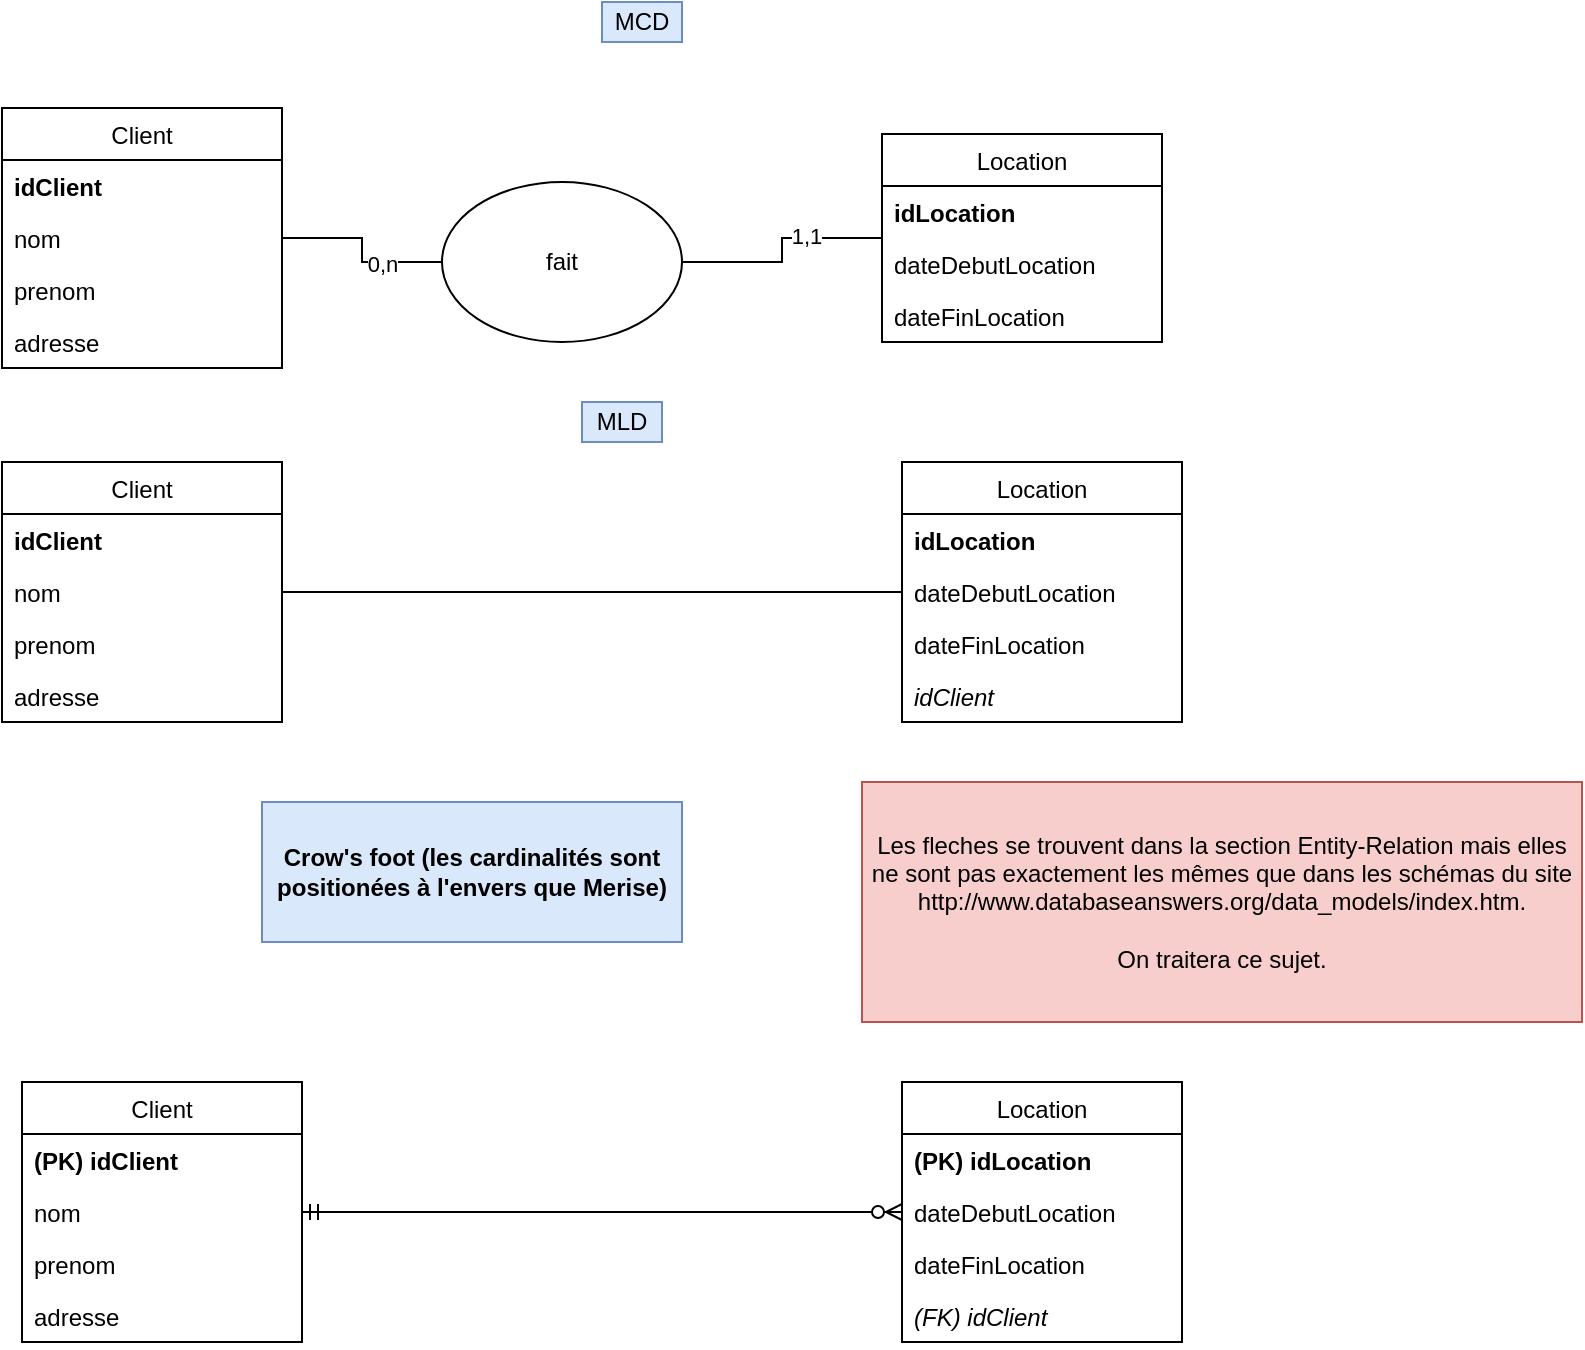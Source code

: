 <mxfile version="13.3.5" type="device"><diagram id="-mAs10adKT8vAmW8tE_W" name="Page-1"><mxGraphModel dx="1024" dy="592" grid="1" gridSize="10" guides="1" tooltips="1" connect="1" arrows="1" fold="1" page="1" pageScale="1" pageWidth="850" pageHeight="1100" math="0" shadow="0"><root><mxCell id="0"/><mxCell id="1" parent="0"/><mxCell id="5qfBXtPJM7KSl8DTh30W-1" style="edgeStyle=orthogonalEdgeStyle;rounded=0;orthogonalLoop=1;jettySize=auto;html=1;endArrow=none;endFill=0;" parent="1" source="5qfBXtPJM7KSl8DTh30W-3" target="5qfBXtPJM7KSl8DTh30W-6" edge="1"><mxGeometry relative="1" as="geometry"/></mxCell><mxCell id="5qfBXtPJM7KSl8DTh30W-2" value="1,1" style="edgeLabel;html=1;align=center;verticalAlign=middle;resizable=0;points=[];" parent="5qfBXtPJM7KSl8DTh30W-1" vertex="1" connectable="0"><mxGeometry x="0.325" y="1" relative="1" as="geometry"><mxPoint as="offset"/></mxGeometry></mxCell><mxCell id="5qfBXtPJM7KSl8DTh30W-3" value="fait" style="ellipse;whiteSpace=wrap;html=1;" parent="1" vertex="1"><mxGeometry x="240" y="130" width="120" height="80" as="geometry"/></mxCell><mxCell id="5qfBXtPJM7KSl8DTh30W-6" value="Location" style="swimlane;fontStyle=0;childLayout=stackLayout;horizontal=1;startSize=26;fillColor=none;horizontalStack=0;resizeParent=1;resizeParentMax=0;resizeLast=0;collapsible=1;marginBottom=0;" parent="1" vertex="1"><mxGeometry x="460" y="106" width="140" height="104" as="geometry"><mxRectangle x="130" y="120" width="60" height="26" as="alternateBounds"/></mxGeometry></mxCell><mxCell id="5qfBXtPJM7KSl8DTh30W-7" value="idLocation" style="text;strokeColor=none;fillColor=none;align=left;verticalAlign=top;spacingLeft=4;spacingRight=4;overflow=hidden;rotatable=0;points=[[0,0.5],[1,0.5]];portConstraint=eastwest;fontStyle=1" parent="5qfBXtPJM7KSl8DTh30W-6" vertex="1"><mxGeometry y="26" width="140" height="26" as="geometry"/></mxCell><mxCell id="5qfBXtPJM7KSl8DTh30W-8" value="dateDebutLocation&#10;" style="text;strokeColor=none;fillColor=none;align=left;verticalAlign=top;spacingLeft=4;spacingRight=4;overflow=hidden;rotatable=0;points=[[0,0.5],[1,0.5]];portConstraint=eastwest;" parent="5qfBXtPJM7KSl8DTh30W-6" vertex="1"><mxGeometry y="52" width="140" height="26" as="geometry"/></mxCell><mxCell id="5qfBXtPJM7KSl8DTh30W-9" value="dateFinLocation&#10;" style="text;strokeColor=none;fillColor=none;align=left;verticalAlign=top;spacingLeft=4;spacingRight=4;overflow=hidden;rotatable=0;points=[[0,0.5],[1,0.5]];portConstraint=eastwest;" parent="5qfBXtPJM7KSl8DTh30W-6" vertex="1"><mxGeometry y="78" width="140" height="26" as="geometry"/></mxCell><mxCell id="5qfBXtPJM7KSl8DTh30W-13" style="edgeStyle=orthogonalEdgeStyle;rounded=0;orthogonalLoop=1;jettySize=auto;html=1;entryX=0;entryY=0.5;entryDx=0;entryDy=0;endArrow=none;endFill=0;" parent="1" source="5qfBXtPJM7KSl8DTh30W-15" target="5qfBXtPJM7KSl8DTh30W-3" edge="1"><mxGeometry relative="1" as="geometry"/></mxCell><mxCell id="5qfBXtPJM7KSl8DTh30W-14" value="0,n" style="edgeLabel;html=1;align=center;verticalAlign=middle;resizable=0;points=[];" parent="5qfBXtPJM7KSl8DTh30W-13" vertex="1" connectable="0"><mxGeometry x="0.339" y="-1" relative="1" as="geometry"><mxPoint as="offset"/></mxGeometry></mxCell><mxCell id="5qfBXtPJM7KSl8DTh30W-15" value="Client" style="swimlane;fontStyle=0;childLayout=stackLayout;horizontal=1;startSize=26;fillColor=none;horizontalStack=0;resizeParent=1;resizeParentMax=0;resizeLast=0;collapsible=1;marginBottom=0;" parent="1" vertex="1"><mxGeometry x="20" y="93" width="140" height="130" as="geometry"><mxRectangle x="130" y="120" width="60" height="26" as="alternateBounds"/></mxGeometry></mxCell><mxCell id="5qfBXtPJM7KSl8DTh30W-16" value="idClient" style="text;strokeColor=none;fillColor=none;align=left;verticalAlign=top;spacingLeft=4;spacingRight=4;overflow=hidden;rotatable=0;points=[[0,0.5],[1,0.5]];portConstraint=eastwest;fontStyle=1" parent="5qfBXtPJM7KSl8DTh30W-15" vertex="1"><mxGeometry y="26" width="140" height="26" as="geometry"/></mxCell><mxCell id="5qfBXtPJM7KSl8DTh30W-17" value="nom" style="text;strokeColor=none;fillColor=none;align=left;verticalAlign=top;spacingLeft=4;spacingRight=4;overflow=hidden;rotatable=0;points=[[0,0.5],[1,0.5]];portConstraint=eastwest;" parent="5qfBXtPJM7KSl8DTh30W-15" vertex="1"><mxGeometry y="52" width="140" height="26" as="geometry"/></mxCell><mxCell id="5qfBXtPJM7KSl8DTh30W-18" value="prenom" style="text;strokeColor=none;fillColor=none;align=left;verticalAlign=top;spacingLeft=4;spacingRight=4;overflow=hidden;rotatable=0;points=[[0,0.5],[1,0.5]];portConstraint=eastwest;" parent="5qfBXtPJM7KSl8DTh30W-15" vertex="1"><mxGeometry y="78" width="140" height="26" as="geometry"/></mxCell><mxCell id="5qfBXtPJM7KSl8DTh30W-19" value="adresse" style="text;strokeColor=none;fillColor=none;align=left;verticalAlign=top;spacingLeft=4;spacingRight=4;overflow=hidden;rotatable=0;points=[[0,0.5],[1,0.5]];portConstraint=eastwest;" parent="5qfBXtPJM7KSl8DTh30W-15" vertex="1"><mxGeometry y="104" width="140" height="26" as="geometry"/></mxCell><mxCell id="-gUw8ieyg1ghuRlDcwOn-8" style="edgeStyle=orthogonalEdgeStyle;rounded=0;orthogonalLoop=1;jettySize=auto;html=1;endArrow=none;endFill=0;" edge="1" parent="1" source="-gUw8ieyg1ghuRlDcwOn-10" target="-gUw8ieyg1ghuRlDcwOn-4"><mxGeometry relative="1" as="geometry"><mxPoint x="240" y="347" as="targetPoint"/></mxGeometry></mxCell><mxCell id="-gUw8ieyg1ghuRlDcwOn-10" value="Client" style="swimlane;fontStyle=0;childLayout=stackLayout;horizontal=1;startSize=26;fillColor=none;horizontalStack=0;resizeParent=1;resizeParentMax=0;resizeLast=0;collapsible=1;marginBottom=0;" vertex="1" parent="1"><mxGeometry x="20" y="270" width="140" height="130" as="geometry"><mxRectangle x="130" y="120" width="60" height="26" as="alternateBounds"/></mxGeometry></mxCell><mxCell id="-gUw8ieyg1ghuRlDcwOn-11" value="idClient" style="text;strokeColor=none;fillColor=none;align=left;verticalAlign=top;spacingLeft=4;spacingRight=4;overflow=hidden;rotatable=0;points=[[0,0.5],[1,0.5]];portConstraint=eastwest;fontStyle=1" vertex="1" parent="-gUw8ieyg1ghuRlDcwOn-10"><mxGeometry y="26" width="140" height="26" as="geometry"/></mxCell><mxCell id="-gUw8ieyg1ghuRlDcwOn-12" value="nom" style="text;strokeColor=none;fillColor=none;align=left;verticalAlign=top;spacingLeft=4;spacingRight=4;overflow=hidden;rotatable=0;points=[[0,0.5],[1,0.5]];portConstraint=eastwest;" vertex="1" parent="-gUw8ieyg1ghuRlDcwOn-10"><mxGeometry y="52" width="140" height="26" as="geometry"/></mxCell><mxCell id="-gUw8ieyg1ghuRlDcwOn-13" value="prenom" style="text;strokeColor=none;fillColor=none;align=left;verticalAlign=top;spacingLeft=4;spacingRight=4;overflow=hidden;rotatable=0;points=[[0,0.5],[1,0.5]];portConstraint=eastwest;" vertex="1" parent="-gUw8ieyg1ghuRlDcwOn-10"><mxGeometry y="78" width="140" height="26" as="geometry"/></mxCell><mxCell id="-gUw8ieyg1ghuRlDcwOn-14" value="adresse" style="text;strokeColor=none;fillColor=none;align=left;verticalAlign=top;spacingLeft=4;spacingRight=4;overflow=hidden;rotatable=0;points=[[0,0.5],[1,0.5]];portConstraint=eastwest;" vertex="1" parent="-gUw8ieyg1ghuRlDcwOn-10"><mxGeometry y="104" width="140" height="26" as="geometry"/></mxCell><mxCell id="-gUw8ieyg1ghuRlDcwOn-16" value="MCD" style="text;html=1;strokeColor=#6c8ebf;fillColor=#dae8fc;align=center;verticalAlign=middle;whiteSpace=wrap;rounded=0;" vertex="1" parent="1"><mxGeometry x="320" y="40" width="40" height="20" as="geometry"/></mxCell><mxCell id="-gUw8ieyg1ghuRlDcwOn-17" value="MLD" style="text;html=1;strokeColor=#6c8ebf;fillColor=#dae8fc;align=center;verticalAlign=middle;whiteSpace=wrap;rounded=0;" vertex="1" parent="1"><mxGeometry x="310" y="240" width="40" height="20" as="geometry"/></mxCell><mxCell id="-gUw8ieyg1ghuRlDcwOn-4" value="Location" style="swimlane;fontStyle=0;childLayout=stackLayout;horizontal=1;startSize=26;fillColor=none;horizontalStack=0;resizeParent=1;resizeParentMax=0;resizeLast=0;collapsible=1;marginBottom=0;" vertex="1" parent="1"><mxGeometry x="470" y="270" width="140" height="130" as="geometry"><mxRectangle x="130" y="120" width="60" height="26" as="alternateBounds"/></mxGeometry></mxCell><mxCell id="-gUw8ieyg1ghuRlDcwOn-5" value="idLocation" style="text;strokeColor=none;fillColor=none;align=left;verticalAlign=top;spacingLeft=4;spacingRight=4;overflow=hidden;rotatable=0;points=[[0,0.5],[1,0.5]];portConstraint=eastwest;fontStyle=1" vertex="1" parent="-gUw8ieyg1ghuRlDcwOn-4"><mxGeometry y="26" width="140" height="26" as="geometry"/></mxCell><mxCell id="-gUw8ieyg1ghuRlDcwOn-6" value="dateDebutLocation&#10;" style="text;strokeColor=none;fillColor=none;align=left;verticalAlign=top;spacingLeft=4;spacingRight=4;overflow=hidden;rotatable=0;points=[[0,0.5],[1,0.5]];portConstraint=eastwest;" vertex="1" parent="-gUw8ieyg1ghuRlDcwOn-4"><mxGeometry y="52" width="140" height="26" as="geometry"/></mxCell><mxCell id="-gUw8ieyg1ghuRlDcwOn-7" value="dateFinLocation&#10;" style="text;strokeColor=none;fillColor=none;align=left;verticalAlign=top;spacingLeft=4;spacingRight=4;overflow=hidden;rotatable=0;points=[[0,0.5],[1,0.5]];portConstraint=eastwest;" vertex="1" parent="-gUw8ieyg1ghuRlDcwOn-4"><mxGeometry y="78" width="140" height="26" as="geometry"/></mxCell><mxCell id="-gUw8ieyg1ghuRlDcwOn-15" value="idClient" style="text;strokeColor=none;fillColor=none;align=left;verticalAlign=top;spacingLeft=4;spacingRight=4;overflow=hidden;rotatable=0;points=[[0,0.5],[1,0.5]];portConstraint=eastwest;fontStyle=2" vertex="1" parent="-gUw8ieyg1ghuRlDcwOn-4"><mxGeometry y="104" width="140" height="26" as="geometry"/></mxCell><mxCell id="-gUw8ieyg1ghuRlDcwOn-18" value="&lt;b&gt;Crow's foot (les cardinalités sont positionées à l'envers que Merise)&lt;/b&gt;" style="text;html=1;strokeColor=#6c8ebf;fillColor=#dae8fc;align=center;verticalAlign=middle;whiteSpace=wrap;rounded=0;" vertex="1" parent="1"><mxGeometry x="150" y="440" width="210" height="70" as="geometry"/></mxCell><mxCell id="-gUw8ieyg1ghuRlDcwOn-19" value="Les fleches se trouvent dans la section Entity-Relation mais elles ne sont pas exactement les mêmes que dans les schémas du site &lt;br&gt;http://www.databaseanswers.org/data_models/index.htm. &lt;br&gt;&lt;br&gt;On traitera ce sujet." style="text;html=1;strokeColor=#b85450;fillColor=#f8cecc;align=center;verticalAlign=middle;whiteSpace=wrap;rounded=0;" vertex="1" parent="1"><mxGeometry x="450" y="430" width="360" height="120" as="geometry"/></mxCell><mxCell id="-gUw8ieyg1ghuRlDcwOn-34" value="" style="edgeStyle=entityRelationEdgeStyle;fontSize=12;html=1;endArrow=ERzeroToMany;startArrow=ERmandOne;" edge="1" parent="1" source="-gUw8ieyg1ghuRlDcwOn-21" target="-gUw8ieyg1ghuRlDcwOn-26"><mxGeometry width="100" height="100" relative="1" as="geometry"><mxPoint x="210" y="940" as="sourcePoint"/><mxPoint x="310" y="840" as="targetPoint"/></mxGeometry></mxCell><mxCell id="-gUw8ieyg1ghuRlDcwOn-21" value="Client" style="swimlane;fontStyle=0;childLayout=stackLayout;horizontal=1;startSize=26;fillColor=none;horizontalStack=0;resizeParent=1;resizeParentMax=0;resizeLast=0;collapsible=1;marginBottom=0;" vertex="1" parent="1"><mxGeometry x="30" y="580" width="140" height="130" as="geometry"><mxRectangle x="130" y="120" width="60" height="26" as="alternateBounds"/></mxGeometry></mxCell><mxCell id="-gUw8ieyg1ghuRlDcwOn-22" value="(PK) idClient" style="text;strokeColor=none;fillColor=none;align=left;verticalAlign=top;spacingLeft=4;spacingRight=4;overflow=hidden;rotatable=0;points=[[0,0.5],[1,0.5]];portConstraint=eastwest;fontStyle=1" vertex="1" parent="-gUw8ieyg1ghuRlDcwOn-21"><mxGeometry y="26" width="140" height="26" as="geometry"/></mxCell><mxCell id="-gUw8ieyg1ghuRlDcwOn-23" value="nom" style="text;strokeColor=none;fillColor=none;align=left;verticalAlign=top;spacingLeft=4;spacingRight=4;overflow=hidden;rotatable=0;points=[[0,0.5],[1,0.5]];portConstraint=eastwest;" vertex="1" parent="-gUw8ieyg1ghuRlDcwOn-21"><mxGeometry y="52" width="140" height="26" as="geometry"/></mxCell><mxCell id="-gUw8ieyg1ghuRlDcwOn-24" value="prenom" style="text;strokeColor=none;fillColor=none;align=left;verticalAlign=top;spacingLeft=4;spacingRight=4;overflow=hidden;rotatable=0;points=[[0,0.5],[1,0.5]];portConstraint=eastwest;" vertex="1" parent="-gUw8ieyg1ghuRlDcwOn-21"><mxGeometry y="78" width="140" height="26" as="geometry"/></mxCell><mxCell id="-gUw8ieyg1ghuRlDcwOn-25" value="adresse" style="text;strokeColor=none;fillColor=none;align=left;verticalAlign=top;spacingLeft=4;spacingRight=4;overflow=hidden;rotatable=0;points=[[0,0.5],[1,0.5]];portConstraint=eastwest;" vertex="1" parent="-gUw8ieyg1ghuRlDcwOn-21"><mxGeometry y="104" width="140" height="26" as="geometry"/></mxCell><mxCell id="-gUw8ieyg1ghuRlDcwOn-26" value="Location" style="swimlane;fontStyle=0;childLayout=stackLayout;horizontal=1;startSize=26;fillColor=none;horizontalStack=0;resizeParent=1;resizeParentMax=0;resizeLast=0;collapsible=1;marginBottom=0;" vertex="1" parent="1"><mxGeometry x="470" y="580" width="140" height="130" as="geometry"><mxRectangle x="130" y="120" width="60" height="26" as="alternateBounds"/></mxGeometry></mxCell><mxCell id="-gUw8ieyg1ghuRlDcwOn-27" value="(PK) idLocation" style="text;strokeColor=none;fillColor=none;align=left;verticalAlign=top;spacingLeft=4;spacingRight=4;overflow=hidden;rotatable=0;points=[[0,0.5],[1,0.5]];portConstraint=eastwest;fontStyle=1" vertex="1" parent="-gUw8ieyg1ghuRlDcwOn-26"><mxGeometry y="26" width="140" height="26" as="geometry"/></mxCell><mxCell id="-gUw8ieyg1ghuRlDcwOn-28" value="dateDebutLocation&#10;" style="text;strokeColor=none;fillColor=none;align=left;verticalAlign=top;spacingLeft=4;spacingRight=4;overflow=hidden;rotatable=0;points=[[0,0.5],[1,0.5]];portConstraint=eastwest;" vertex="1" parent="-gUw8ieyg1ghuRlDcwOn-26"><mxGeometry y="52" width="140" height="26" as="geometry"/></mxCell><mxCell id="-gUw8ieyg1ghuRlDcwOn-29" value="dateFinLocation&#10;" style="text;strokeColor=none;fillColor=none;align=left;verticalAlign=top;spacingLeft=4;spacingRight=4;overflow=hidden;rotatable=0;points=[[0,0.5],[1,0.5]];portConstraint=eastwest;" vertex="1" parent="-gUw8ieyg1ghuRlDcwOn-26"><mxGeometry y="78" width="140" height="26" as="geometry"/></mxCell><mxCell id="-gUw8ieyg1ghuRlDcwOn-30" value="(FK) idClient" style="text;strokeColor=none;fillColor=none;align=left;verticalAlign=top;spacingLeft=4;spacingRight=4;overflow=hidden;rotatable=0;points=[[0,0.5],[1,0.5]];portConstraint=eastwest;fontStyle=2" vertex="1" parent="-gUw8ieyg1ghuRlDcwOn-26"><mxGeometry y="104" width="140" height="26" as="geometry"/></mxCell></root></mxGraphModel></diagram></mxfile>